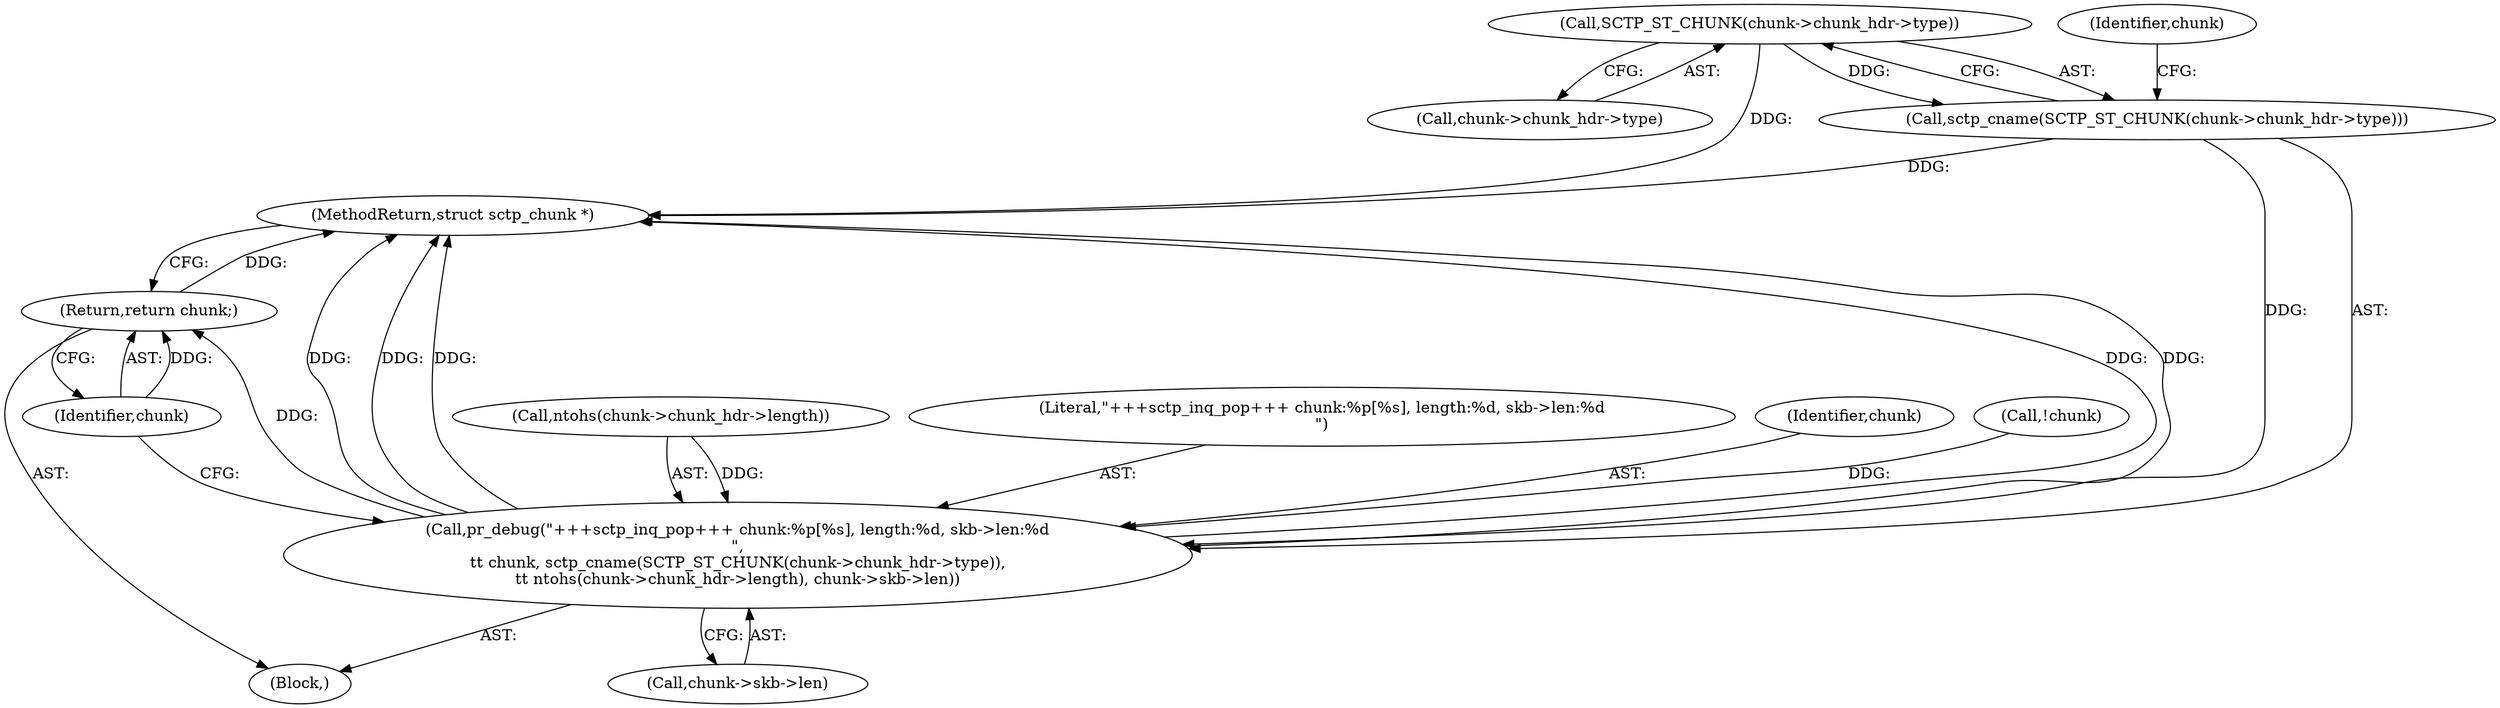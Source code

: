 digraph "0_linux_26b87c7881006311828bb0ab271a551a62dcceb4@pointer" {
"1000321" [label="(Call,SCTP_ST_CHUNK(chunk->chunk_hdr->type))"];
"1000320" [label="(Call,sctp_cname(SCTP_ST_CHUNK(chunk->chunk_hdr->type)))"];
"1000317" [label="(Call,pr_debug(\"+++sctp_inq_pop+++ chunk:%p[%s], length:%d, skb->len:%d\n\",\n\t\t chunk, sctp_cname(SCTP_ST_CHUNK(chunk->chunk_hdr->type)),\n\t\t ntohs(chunk->chunk_hdr->length), chunk->skb->len))"];
"1000338" [label="(Return,return chunk;)"];
"1000317" [label="(Call,pr_debug(\"+++sctp_inq_pop+++ chunk:%p[%s], length:%d, skb->len:%d\n\",\n\t\t chunk, sctp_cname(SCTP_ST_CHUNK(chunk->chunk_hdr->type)),\n\t\t ntohs(chunk->chunk_hdr->length), chunk->skb->len))"];
"1000327" [label="(Call,ntohs(chunk->chunk_hdr->length))"];
"1000322" [label="(Call,chunk->chunk_hdr->type)"];
"1000333" [label="(Call,chunk->skb->len)"];
"1000318" [label="(Literal,\"+++sctp_inq_pop+++ chunk:%p[%s], length:%d, skb->len:%d\n\")"];
"1000340" [label="(MethodReturn,struct sctp_chunk *)"];
"1000321" [label="(Call,SCTP_ST_CHUNK(chunk->chunk_hdr->type))"];
"1000319" [label="(Identifier,chunk)"];
"1000339" [label="(Identifier,chunk)"];
"1000338" [label="(Return,return chunk;)"];
"1000115" [label="(Block,)"];
"1000173" [label="(Call,!chunk)"];
"1000320" [label="(Call,sctp_cname(SCTP_ST_CHUNK(chunk->chunk_hdr->type)))"];
"1000330" [label="(Identifier,chunk)"];
"1000321" -> "1000320"  [label="AST: "];
"1000321" -> "1000322"  [label="CFG: "];
"1000322" -> "1000321"  [label="AST: "];
"1000320" -> "1000321"  [label="CFG: "];
"1000321" -> "1000340"  [label="DDG: "];
"1000321" -> "1000320"  [label="DDG: "];
"1000320" -> "1000317"  [label="AST: "];
"1000330" -> "1000320"  [label="CFG: "];
"1000320" -> "1000340"  [label="DDG: "];
"1000320" -> "1000317"  [label="DDG: "];
"1000317" -> "1000115"  [label="AST: "];
"1000317" -> "1000333"  [label="CFG: "];
"1000318" -> "1000317"  [label="AST: "];
"1000319" -> "1000317"  [label="AST: "];
"1000327" -> "1000317"  [label="AST: "];
"1000333" -> "1000317"  [label="AST: "];
"1000339" -> "1000317"  [label="CFG: "];
"1000317" -> "1000340"  [label="DDG: "];
"1000317" -> "1000340"  [label="DDG: "];
"1000317" -> "1000340"  [label="DDG: "];
"1000317" -> "1000340"  [label="DDG: "];
"1000317" -> "1000340"  [label="DDG: "];
"1000173" -> "1000317"  [label="DDG: "];
"1000327" -> "1000317"  [label="DDG: "];
"1000317" -> "1000338"  [label="DDG: "];
"1000338" -> "1000115"  [label="AST: "];
"1000338" -> "1000339"  [label="CFG: "];
"1000339" -> "1000338"  [label="AST: "];
"1000340" -> "1000338"  [label="CFG: "];
"1000338" -> "1000340"  [label="DDG: "];
"1000339" -> "1000338"  [label="DDG: "];
}
